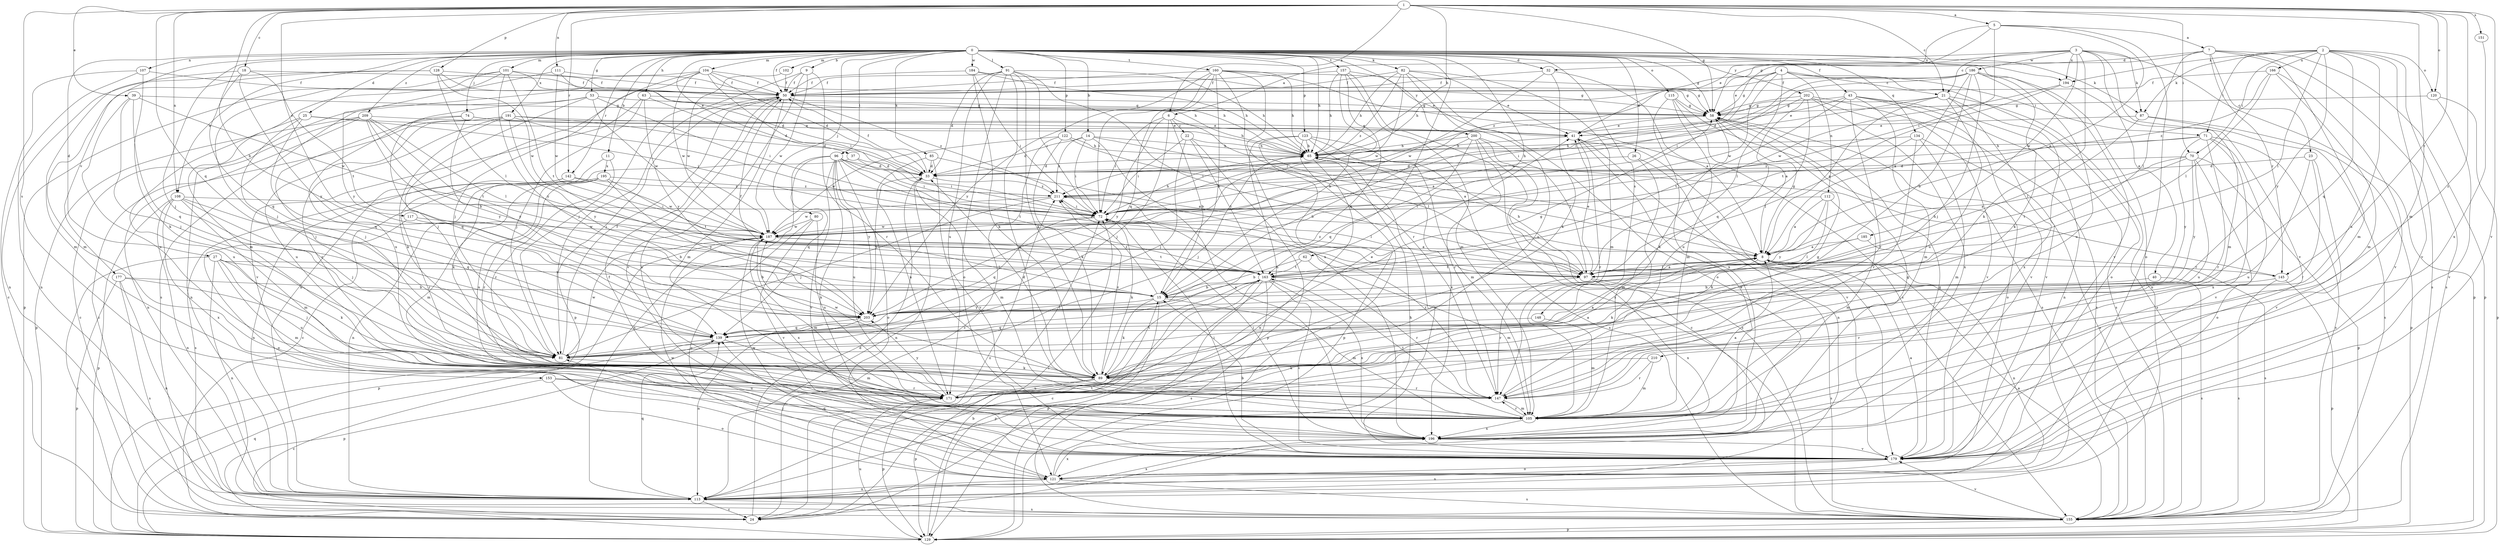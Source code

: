 strict digraph  {
0;
1;
2;
3;
4;
5;
6;
7;
8;
9;
11;
14;
15;
18;
21;
22;
23;
24;
25;
26;
27;
32;
33;
37;
39;
40;
41;
43;
50;
53;
58;
62;
63;
65;
70;
71;
72;
74;
80;
81;
82;
85;
87;
89;
91;
96;
97;
101;
102;
104;
105;
107;
108;
111;
112;
113;
115;
117;
120;
121;
122;
123;
128;
129;
134;
139;
142;
145;
147;
148;
151;
153;
155;
157;
160;
163;
166;
171;
177;
179;
184;
185;
186;
187;
191;
194;
195;
196;
200;
202;
203;
209;
210;
211;
0 -> 9  [label=b];
0 -> 11  [label=b];
0 -> 14  [label=b];
0 -> 25  [label=d];
0 -> 26  [label=d];
0 -> 27  [label=d];
0 -> 32  [label=d];
0 -> 37  [label=e];
0 -> 43  [label=f];
0 -> 50  [label=f];
0 -> 53  [label=g];
0 -> 58  [label=g];
0 -> 62  [label=h];
0 -> 63  [label=h];
0 -> 65  [label=h];
0 -> 74  [label=j];
0 -> 80  [label=j];
0 -> 81  [label=j];
0 -> 82  [label=k];
0 -> 85  [label=k];
0 -> 87  [label=k];
0 -> 91  [label=l];
0 -> 96  [label=l];
0 -> 101  [label=m];
0 -> 102  [label=m];
0 -> 104  [label=m];
0 -> 107  [label=n];
0 -> 108  [label=n];
0 -> 115  [label=o];
0 -> 122  [label=p];
0 -> 123  [label=p];
0 -> 134  [label=q];
0 -> 142  [label=r];
0 -> 148  [label=s];
0 -> 157  [label=t];
0 -> 160  [label=t];
0 -> 163  [label=t];
0 -> 177  [label=v];
0 -> 179  [label=v];
0 -> 184  [label=w];
0 -> 191  [label=x];
0 -> 194  [label=x];
0 -> 200  [label=y];
0 -> 202  [label=y];
0 -> 209  [label=z];
1 -> 5  [label=a];
1 -> 6  [label=a];
1 -> 15  [label=b];
1 -> 18  [label=c];
1 -> 21  [label=c];
1 -> 39  [label=e];
1 -> 58  [label=g];
1 -> 65  [label=h];
1 -> 70  [label=i];
1 -> 105  [label=m];
1 -> 108  [label=n];
1 -> 111  [label=n];
1 -> 117  [label=o];
1 -> 120  [label=o];
1 -> 128  [label=p];
1 -> 139  [label=q];
1 -> 142  [label=r];
1 -> 145  [label=r];
1 -> 151  [label=s];
1 -> 153  [label=s];
1 -> 179  [label=v];
1 -> 210  [label=z];
2 -> 70  [label=i];
2 -> 71  [label=i];
2 -> 87  [label=k];
2 -> 97  [label=l];
2 -> 120  [label=o];
2 -> 139  [label=q];
2 -> 155  [label=s];
2 -> 166  [label=u];
2 -> 171  [label=u];
2 -> 179  [label=v];
2 -> 194  [label=x];
2 -> 203  [label=y];
3 -> 6  [label=a];
3 -> 21  [label=c];
3 -> 40  [label=e];
3 -> 87  [label=k];
3 -> 89  [label=k];
3 -> 129  [label=p];
3 -> 179  [label=v];
3 -> 185  [label=w];
3 -> 186  [label=w];
3 -> 194  [label=x];
3 -> 211  [label=z];
4 -> 21  [label=c];
4 -> 58  [label=g];
4 -> 65  [label=h];
4 -> 71  [label=i];
4 -> 72  [label=i];
4 -> 97  [label=l];
4 -> 112  [label=n];
4 -> 121  [label=o];
4 -> 187  [label=w];
5 -> 7  [label=a];
5 -> 8  [label=a];
5 -> 41  [label=e];
5 -> 58  [label=g];
5 -> 72  [label=i];
5 -> 121  [label=o];
6 -> 8  [label=a];
6 -> 15  [label=b];
6 -> 22  [label=c];
6 -> 72  [label=i];
6 -> 81  [label=j];
6 -> 203  [label=y];
7 -> 23  [label=c];
7 -> 32  [label=d];
7 -> 41  [label=e];
7 -> 97  [label=l];
7 -> 105  [label=m];
7 -> 129  [label=p];
7 -> 145  [label=r];
7 -> 155  [label=s];
8 -> 58  [label=g];
8 -> 89  [label=k];
8 -> 97  [label=l];
8 -> 113  [label=n];
8 -> 145  [label=r];
8 -> 163  [label=t];
9 -> 50  [label=f];
9 -> 81  [label=j];
9 -> 147  [label=r];
9 -> 179  [label=v];
9 -> 187  [label=w];
11 -> 24  [label=c];
11 -> 147  [label=r];
11 -> 195  [label=x];
14 -> 8  [label=a];
14 -> 33  [label=d];
14 -> 65  [label=h];
14 -> 72  [label=i];
14 -> 196  [label=x];
14 -> 211  [label=z];
15 -> 50  [label=f];
15 -> 89  [label=k];
15 -> 105  [label=m];
15 -> 129  [label=p];
15 -> 203  [label=y];
15 -> 211  [label=z];
18 -> 50  [label=f];
18 -> 105  [label=m];
18 -> 139  [label=q];
18 -> 163  [label=t];
18 -> 203  [label=y];
21 -> 8  [label=a];
21 -> 58  [label=g];
21 -> 72  [label=i];
21 -> 155  [label=s];
21 -> 171  [label=u];
21 -> 179  [label=v];
21 -> 196  [label=x];
22 -> 65  [label=h];
22 -> 72  [label=i];
22 -> 81  [label=j];
22 -> 129  [label=p];
22 -> 163  [label=t];
23 -> 33  [label=d];
23 -> 147  [label=r];
23 -> 171  [label=u];
23 -> 179  [label=v];
24 -> 33  [label=d];
24 -> 72  [label=i];
24 -> 211  [label=z];
25 -> 41  [label=e];
25 -> 72  [label=i];
25 -> 81  [label=j];
25 -> 139  [label=q];
25 -> 171  [label=u];
26 -> 33  [label=d];
26 -> 105  [label=m];
26 -> 179  [label=v];
27 -> 15  [label=b];
27 -> 24  [label=c];
27 -> 89  [label=k];
27 -> 97  [label=l];
27 -> 105  [label=m];
27 -> 113  [label=n];
27 -> 171  [label=u];
32 -> 50  [label=f];
32 -> 89  [label=k];
32 -> 155  [label=s];
32 -> 187  [label=w];
33 -> 50  [label=f];
33 -> 105  [label=m];
33 -> 113  [label=n];
33 -> 203  [label=y];
33 -> 211  [label=z];
37 -> 33  [label=d];
37 -> 72  [label=i];
37 -> 89  [label=k];
39 -> 58  [label=g];
39 -> 81  [label=j];
39 -> 139  [label=q];
39 -> 171  [label=u];
39 -> 187  [label=w];
40 -> 15  [label=b];
40 -> 155  [label=s];
41 -> 65  [label=h];
41 -> 113  [label=n];
41 -> 147  [label=r];
41 -> 179  [label=v];
43 -> 41  [label=e];
43 -> 58  [label=g];
43 -> 105  [label=m];
43 -> 113  [label=n];
43 -> 147  [label=r];
43 -> 155  [label=s];
43 -> 163  [label=t];
43 -> 179  [label=v];
50 -> 58  [label=g];
50 -> 81  [label=j];
50 -> 105  [label=m];
50 -> 129  [label=p];
50 -> 196  [label=x];
50 -> 211  [label=z];
53 -> 58  [label=g];
53 -> 72  [label=i];
53 -> 81  [label=j];
53 -> 113  [label=n];
53 -> 171  [label=u];
53 -> 187  [label=w];
58 -> 41  [label=e];
58 -> 72  [label=i];
58 -> 89  [label=k];
58 -> 121  [label=o];
62 -> 15  [label=b];
62 -> 105  [label=m];
62 -> 163  [label=t];
63 -> 33  [label=d];
63 -> 58  [label=g];
63 -> 81  [label=j];
63 -> 179  [label=v];
63 -> 203  [label=y];
65 -> 33  [label=d];
65 -> 81  [label=j];
65 -> 113  [label=n];
65 -> 179  [label=v];
70 -> 8  [label=a];
70 -> 33  [label=d];
70 -> 121  [label=o];
70 -> 129  [label=p];
70 -> 163  [label=t];
70 -> 171  [label=u];
70 -> 203  [label=y];
71 -> 65  [label=h];
71 -> 147  [label=r];
71 -> 155  [label=s];
71 -> 179  [label=v];
71 -> 196  [label=x];
71 -> 203  [label=y];
71 -> 211  [label=z];
72 -> 65  [label=h];
72 -> 89  [label=k];
72 -> 139  [label=q];
72 -> 147  [label=r];
72 -> 187  [label=w];
74 -> 41  [label=e];
74 -> 65  [label=h];
74 -> 81  [label=j];
74 -> 139  [label=q];
74 -> 203  [label=y];
80 -> 121  [label=o];
80 -> 171  [label=u];
80 -> 179  [label=v];
80 -> 187  [label=w];
81 -> 8  [label=a];
81 -> 50  [label=f];
81 -> 89  [label=k];
81 -> 187  [label=w];
82 -> 41  [label=e];
82 -> 50  [label=f];
82 -> 65  [label=h];
82 -> 105  [label=m];
82 -> 121  [label=o];
82 -> 171  [label=u];
82 -> 187  [label=w];
82 -> 211  [label=z];
85 -> 8  [label=a];
85 -> 33  [label=d];
85 -> 171  [label=u];
85 -> 179  [label=v];
87 -> 41  [label=e];
87 -> 97  [label=l];
87 -> 129  [label=p];
87 -> 155  [label=s];
89 -> 8  [label=a];
89 -> 33  [label=d];
89 -> 41  [label=e];
89 -> 129  [label=p];
89 -> 147  [label=r];
89 -> 163  [label=t];
89 -> 171  [label=u];
89 -> 187  [label=w];
89 -> 211  [label=z];
91 -> 33  [label=d];
91 -> 50  [label=f];
91 -> 65  [label=h];
91 -> 72  [label=i];
91 -> 89  [label=k];
91 -> 97  [label=l];
91 -> 105  [label=m];
91 -> 121  [label=o];
91 -> 171  [label=u];
96 -> 33  [label=d];
96 -> 72  [label=i];
96 -> 97  [label=l];
96 -> 113  [label=n];
96 -> 121  [label=o];
96 -> 139  [label=q];
96 -> 163  [label=t];
96 -> 171  [label=u];
96 -> 179  [label=v];
96 -> 196  [label=x];
96 -> 203  [label=y];
97 -> 8  [label=a];
97 -> 41  [label=e];
97 -> 65  [label=h];
97 -> 147  [label=r];
97 -> 155  [label=s];
97 -> 196  [label=x];
97 -> 211  [label=z];
101 -> 33  [label=d];
101 -> 50  [label=f];
101 -> 81  [label=j];
101 -> 105  [label=m];
101 -> 129  [label=p];
101 -> 163  [label=t];
101 -> 203  [label=y];
102 -> 50  [label=f];
102 -> 187  [label=w];
104 -> 33  [label=d];
104 -> 50  [label=f];
104 -> 58  [label=g];
104 -> 72  [label=i];
104 -> 81  [label=j];
104 -> 113  [label=n];
104 -> 155  [label=s];
104 -> 187  [label=w];
105 -> 8  [label=a];
105 -> 147  [label=r];
105 -> 163  [label=t];
105 -> 196  [label=x];
107 -> 24  [label=c];
107 -> 50  [label=f];
107 -> 89  [label=k];
107 -> 113  [label=n];
108 -> 72  [label=i];
108 -> 81  [label=j];
108 -> 105  [label=m];
108 -> 113  [label=n];
108 -> 129  [label=p];
108 -> 139  [label=q];
108 -> 196  [label=x];
111 -> 50  [label=f];
111 -> 65  [label=h];
111 -> 187  [label=w];
111 -> 203  [label=y];
112 -> 8  [label=a];
112 -> 72  [label=i];
112 -> 89  [label=k];
112 -> 105  [label=m];
112 -> 203  [label=y];
113 -> 24  [label=c];
113 -> 139  [label=q];
113 -> 155  [label=s];
113 -> 163  [label=t];
113 -> 196  [label=x];
115 -> 8  [label=a];
115 -> 58  [label=g];
115 -> 105  [label=m];
115 -> 155  [label=s];
115 -> 196  [label=x];
117 -> 15  [label=b];
117 -> 121  [label=o];
117 -> 187  [label=w];
120 -> 58  [label=g];
120 -> 129  [label=p];
120 -> 179  [label=v];
121 -> 65  [label=h];
121 -> 113  [label=n];
121 -> 139  [label=q];
121 -> 155  [label=s];
121 -> 187  [label=w];
121 -> 196  [label=x];
122 -> 24  [label=c];
122 -> 65  [label=h];
122 -> 89  [label=k];
122 -> 97  [label=l];
122 -> 187  [label=w];
123 -> 24  [label=c];
123 -> 65  [label=h];
123 -> 105  [label=m];
123 -> 129  [label=p];
123 -> 155  [label=s];
123 -> 171  [label=u];
123 -> 196  [label=x];
128 -> 50  [label=f];
128 -> 65  [label=h];
128 -> 97  [label=l];
128 -> 105  [label=m];
128 -> 113  [label=n];
128 -> 187  [label=w];
129 -> 15  [label=b];
129 -> 139  [label=q];
129 -> 171  [label=u];
134 -> 65  [label=h];
134 -> 97  [label=l];
134 -> 105  [label=m];
134 -> 147  [label=r];
134 -> 155  [label=s];
139 -> 81  [label=j];
139 -> 105  [label=m];
139 -> 129  [label=p];
142 -> 113  [label=n];
142 -> 147  [label=r];
142 -> 155  [label=s];
142 -> 187  [label=w];
142 -> 211  [label=z];
145 -> 65  [label=h];
145 -> 129  [label=p];
145 -> 147  [label=r];
145 -> 155  [label=s];
147 -> 58  [label=g];
147 -> 105  [label=m];
148 -> 105  [label=m];
148 -> 139  [label=q];
151 -> 196  [label=x];
153 -> 24  [label=c];
153 -> 121  [label=o];
153 -> 147  [label=r];
153 -> 171  [label=u];
155 -> 8  [label=a];
155 -> 129  [label=p];
155 -> 179  [label=v];
157 -> 15  [label=b];
157 -> 41  [label=e];
157 -> 50  [label=f];
157 -> 65  [label=h];
157 -> 105  [label=m];
157 -> 139  [label=q];
157 -> 155  [label=s];
160 -> 8  [label=a];
160 -> 15  [label=b];
160 -> 50  [label=f];
160 -> 58  [label=g];
160 -> 65  [label=h];
160 -> 72  [label=i];
160 -> 139  [label=q];
160 -> 147  [label=r];
160 -> 196  [label=x];
160 -> 203  [label=y];
163 -> 15  [label=b];
163 -> 24  [label=c];
163 -> 72  [label=i];
163 -> 129  [label=p];
163 -> 147  [label=r];
163 -> 155  [label=s];
163 -> 179  [label=v];
163 -> 196  [label=x];
166 -> 50  [label=f];
166 -> 97  [label=l];
166 -> 105  [label=m];
166 -> 179  [label=v];
166 -> 211  [label=z];
171 -> 72  [label=i];
171 -> 129  [label=p];
171 -> 203  [label=y];
177 -> 15  [label=b];
177 -> 81  [label=j];
177 -> 113  [label=n];
177 -> 129  [label=p];
177 -> 155  [label=s];
179 -> 8  [label=a];
179 -> 15  [label=b];
179 -> 50  [label=f];
179 -> 58  [label=g];
179 -> 72  [label=i];
179 -> 81  [label=j];
179 -> 113  [label=n];
179 -> 121  [label=o];
179 -> 187  [label=w];
184 -> 50  [label=f];
184 -> 58  [label=g];
184 -> 65  [label=h];
184 -> 72  [label=i];
184 -> 89  [label=k];
185 -> 8  [label=a];
185 -> 97  [label=l];
185 -> 155  [label=s];
186 -> 8  [label=a];
186 -> 15  [label=b];
186 -> 33  [label=d];
186 -> 50  [label=f];
186 -> 72  [label=i];
186 -> 81  [label=j];
186 -> 89  [label=k];
186 -> 113  [label=n];
186 -> 171  [label=u];
187 -> 8  [label=a];
187 -> 105  [label=m];
187 -> 129  [label=p];
187 -> 163  [label=t];
187 -> 196  [label=x];
191 -> 24  [label=c];
191 -> 33  [label=d];
191 -> 41  [label=e];
191 -> 72  [label=i];
191 -> 89  [label=k];
191 -> 147  [label=r];
191 -> 171  [label=u];
191 -> 203  [label=y];
194 -> 105  [label=m];
194 -> 163  [label=t];
194 -> 187  [label=w];
195 -> 105  [label=m];
195 -> 113  [label=n];
195 -> 147  [label=r];
195 -> 163  [label=t];
195 -> 171  [label=u];
195 -> 203  [label=y];
195 -> 211  [label=z];
196 -> 41  [label=e];
196 -> 58  [label=g];
196 -> 72  [label=i];
196 -> 179  [label=v];
200 -> 15  [label=b];
200 -> 24  [label=c];
200 -> 65  [label=h];
200 -> 97  [label=l];
200 -> 139  [label=q];
200 -> 147  [label=r];
200 -> 155  [label=s];
202 -> 58  [label=g];
202 -> 139  [label=q];
202 -> 155  [label=s];
202 -> 171  [label=u];
202 -> 179  [label=v];
202 -> 187  [label=w];
202 -> 196  [label=x];
203 -> 58  [label=g];
203 -> 113  [label=n];
203 -> 139  [label=q];
209 -> 15  [label=b];
209 -> 24  [label=c];
209 -> 41  [label=e];
209 -> 97  [label=l];
209 -> 113  [label=n];
209 -> 129  [label=p];
209 -> 163  [label=t];
209 -> 203  [label=y];
210 -> 89  [label=k];
210 -> 105  [label=m];
210 -> 147  [label=r];
211 -> 72  [label=i];
211 -> 81  [label=j];
211 -> 97  [label=l];
211 -> 187  [label=w];
}
